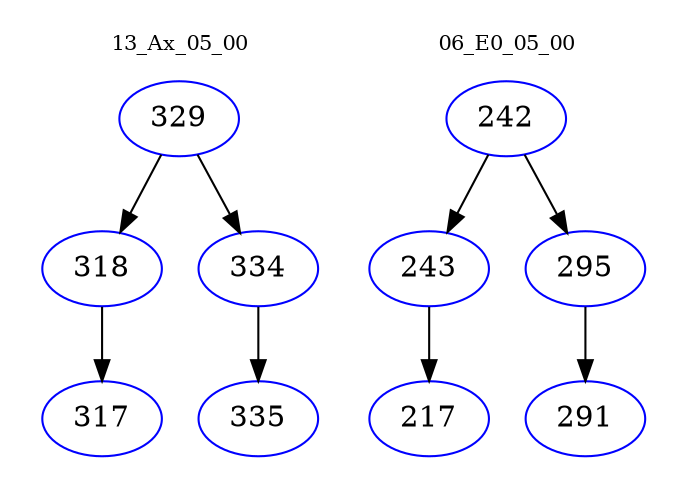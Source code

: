 digraph{
subgraph cluster_0 {
color = white
label = "13_Ax_05_00";
fontsize=10;
T0_329 [label="329", color="blue"]
T0_329 -> T0_318 [color="black"]
T0_318 [label="318", color="blue"]
T0_318 -> T0_317 [color="black"]
T0_317 [label="317", color="blue"]
T0_329 -> T0_334 [color="black"]
T0_334 [label="334", color="blue"]
T0_334 -> T0_335 [color="black"]
T0_335 [label="335", color="blue"]
}
subgraph cluster_1 {
color = white
label = "06_E0_05_00";
fontsize=10;
T1_242 [label="242", color="blue"]
T1_242 -> T1_243 [color="black"]
T1_243 [label="243", color="blue"]
T1_243 -> T1_217 [color="black"]
T1_217 [label="217", color="blue"]
T1_242 -> T1_295 [color="black"]
T1_295 [label="295", color="blue"]
T1_295 -> T1_291 [color="black"]
T1_291 [label="291", color="blue"]
}
}
